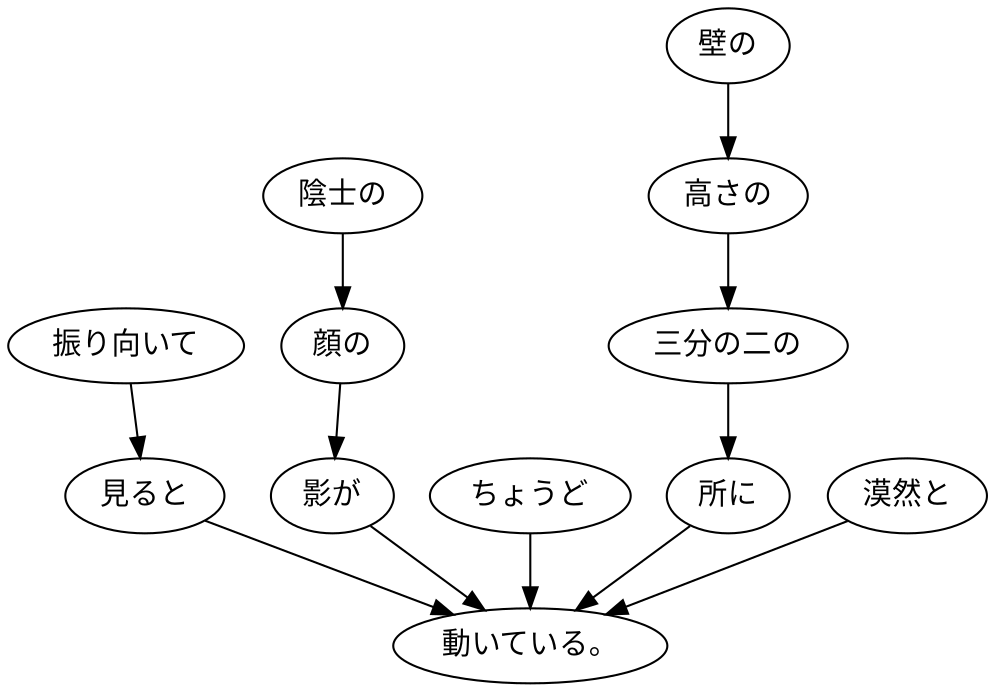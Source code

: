 digraph graph2830 {
	node0 [label="振り向いて"];
	node1 [label="見ると"];
	node2 [label="陰士の"];
	node3 [label="顔の"];
	node4 [label="影が"];
	node5 [label="ちょうど"];
	node6 [label="壁の"];
	node7 [label="高さの"];
	node8 [label="三分の二の"];
	node9 [label="所に"];
	node10 [label="漠然と"];
	node11 [label="動いている。"];
	node0 -> node1;
	node1 -> node11;
	node2 -> node3;
	node3 -> node4;
	node4 -> node11;
	node5 -> node11;
	node6 -> node7;
	node7 -> node8;
	node8 -> node9;
	node9 -> node11;
	node10 -> node11;
}
